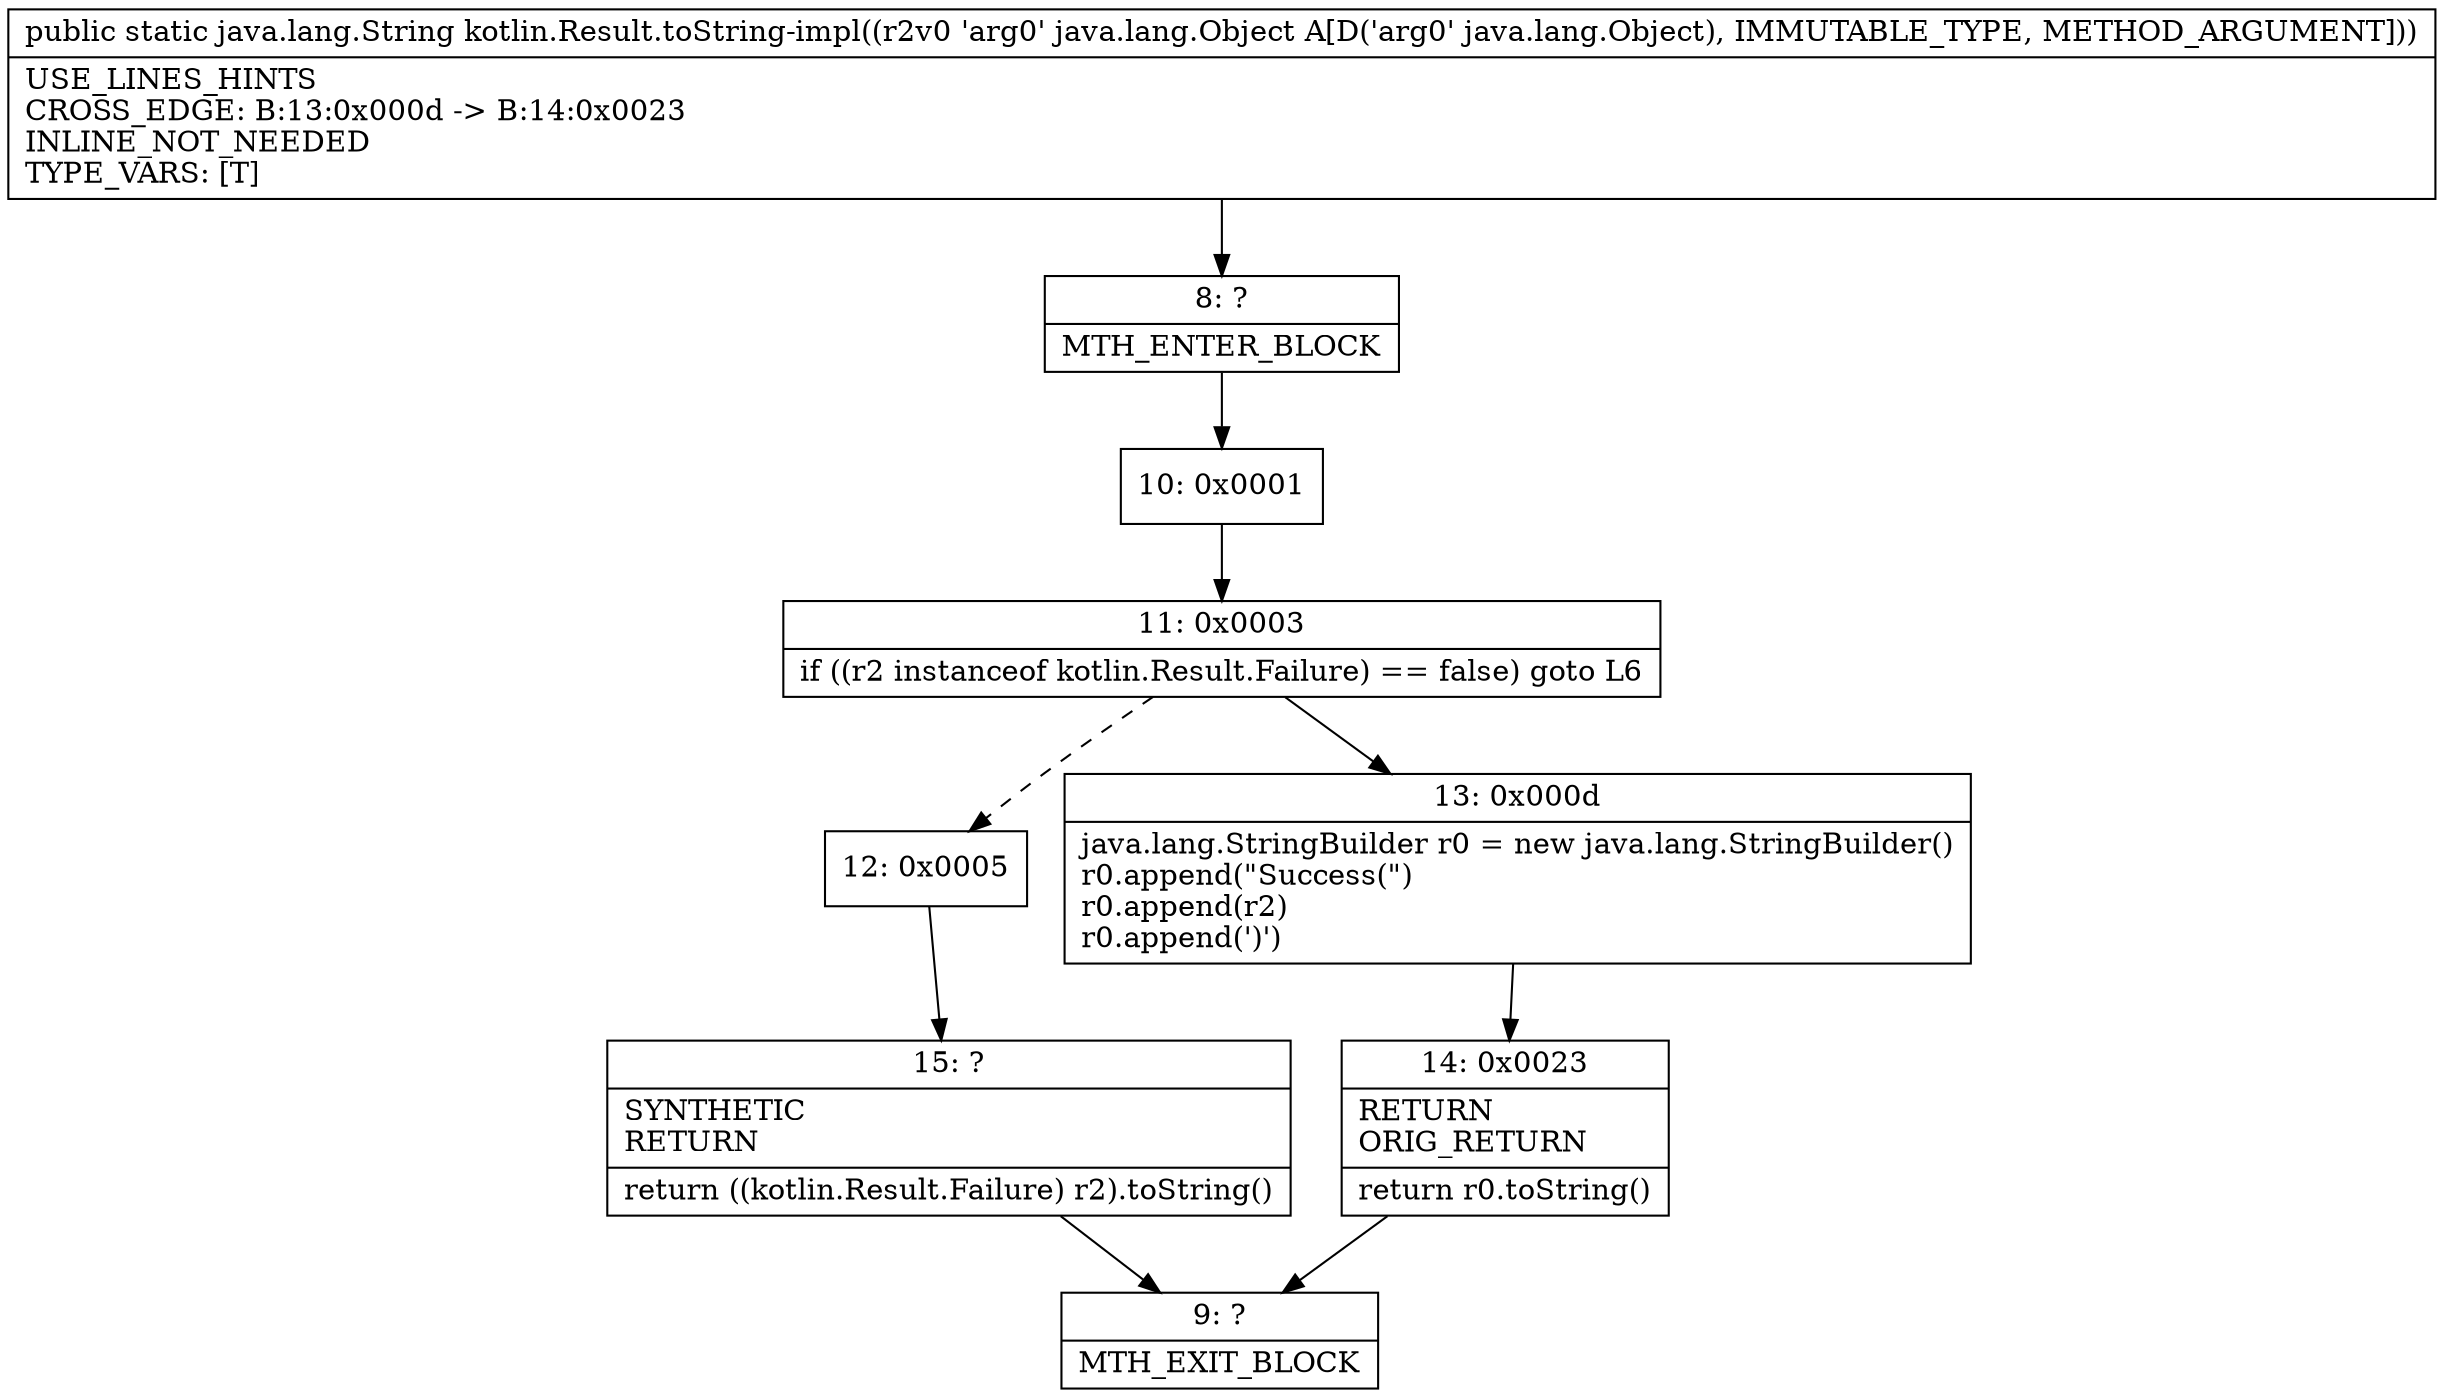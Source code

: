 digraph "CFG forkotlin.Result.toString\-impl(Ljava\/lang\/Object;)Ljava\/lang\/String;" {
Node_8 [shape=record,label="{8\:\ ?|MTH_ENTER_BLOCK\l}"];
Node_10 [shape=record,label="{10\:\ 0x0001}"];
Node_11 [shape=record,label="{11\:\ 0x0003|if ((r2 instanceof kotlin.Result.Failure) == false) goto L6\l}"];
Node_12 [shape=record,label="{12\:\ 0x0005}"];
Node_15 [shape=record,label="{15\:\ ?|SYNTHETIC\lRETURN\l|return ((kotlin.Result.Failure) r2).toString()\l}"];
Node_9 [shape=record,label="{9\:\ ?|MTH_EXIT_BLOCK\l}"];
Node_13 [shape=record,label="{13\:\ 0x000d|java.lang.StringBuilder r0 = new java.lang.StringBuilder()\lr0.append(\"Success(\")\lr0.append(r2)\lr0.append(')')\l}"];
Node_14 [shape=record,label="{14\:\ 0x0023|RETURN\lORIG_RETURN\l|return r0.toString()\l}"];
MethodNode[shape=record,label="{public static java.lang.String kotlin.Result.toString\-impl((r2v0 'arg0' java.lang.Object A[D('arg0' java.lang.Object), IMMUTABLE_TYPE, METHOD_ARGUMENT]))  | USE_LINES_HINTS\lCROSS_EDGE: B:13:0x000d \-\> B:14:0x0023\lINLINE_NOT_NEEDED\lTYPE_VARS: [T]\l}"];
MethodNode -> Node_8;Node_8 -> Node_10;
Node_10 -> Node_11;
Node_11 -> Node_12[style=dashed];
Node_11 -> Node_13;
Node_12 -> Node_15;
Node_15 -> Node_9;
Node_13 -> Node_14;
Node_14 -> Node_9;
}

